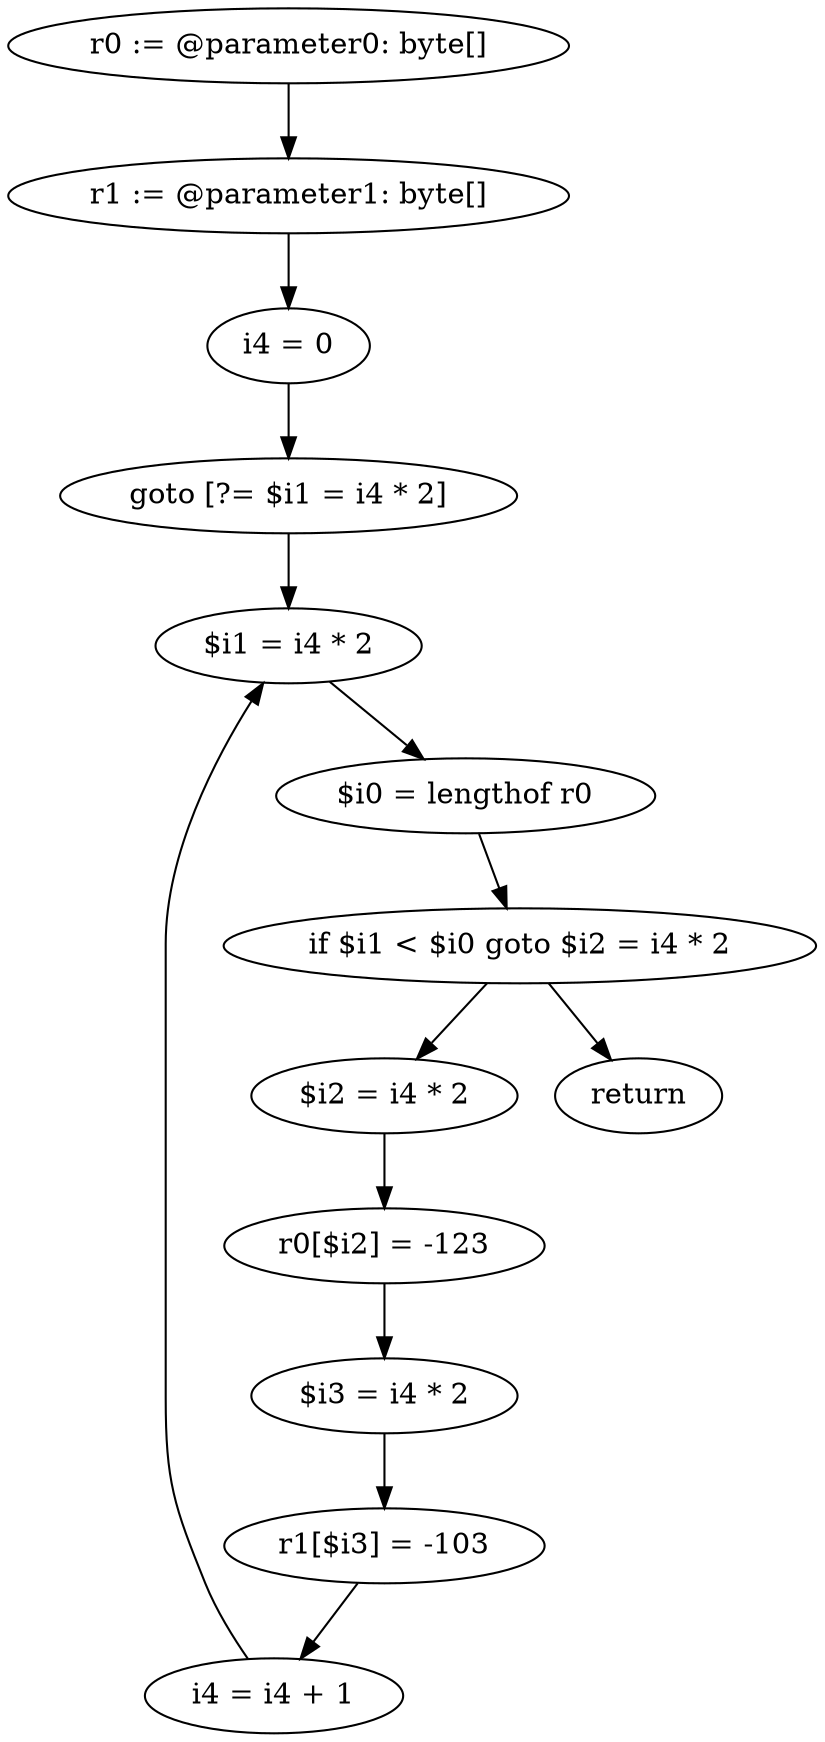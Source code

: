 digraph "unitGraph" {
    "r0 := @parameter0: byte[]"
    "r1 := @parameter1: byte[]"
    "i4 = 0"
    "goto [?= $i1 = i4 * 2]"
    "$i2 = i4 * 2"
    "r0[$i2] = -123"
    "$i3 = i4 * 2"
    "r1[$i3] = -103"
    "i4 = i4 + 1"
    "$i1 = i4 * 2"
    "$i0 = lengthof r0"
    "if $i1 < $i0 goto $i2 = i4 * 2"
    "return"
    "r0 := @parameter0: byte[]"->"r1 := @parameter1: byte[]";
    "r1 := @parameter1: byte[]"->"i4 = 0";
    "i4 = 0"->"goto [?= $i1 = i4 * 2]";
    "goto [?= $i1 = i4 * 2]"->"$i1 = i4 * 2";
    "$i2 = i4 * 2"->"r0[$i2] = -123";
    "r0[$i2] = -123"->"$i3 = i4 * 2";
    "$i3 = i4 * 2"->"r1[$i3] = -103";
    "r1[$i3] = -103"->"i4 = i4 + 1";
    "i4 = i4 + 1"->"$i1 = i4 * 2";
    "$i1 = i4 * 2"->"$i0 = lengthof r0";
    "$i0 = lengthof r0"->"if $i1 < $i0 goto $i2 = i4 * 2";
    "if $i1 < $i0 goto $i2 = i4 * 2"->"return";
    "if $i1 < $i0 goto $i2 = i4 * 2"->"$i2 = i4 * 2";
}
